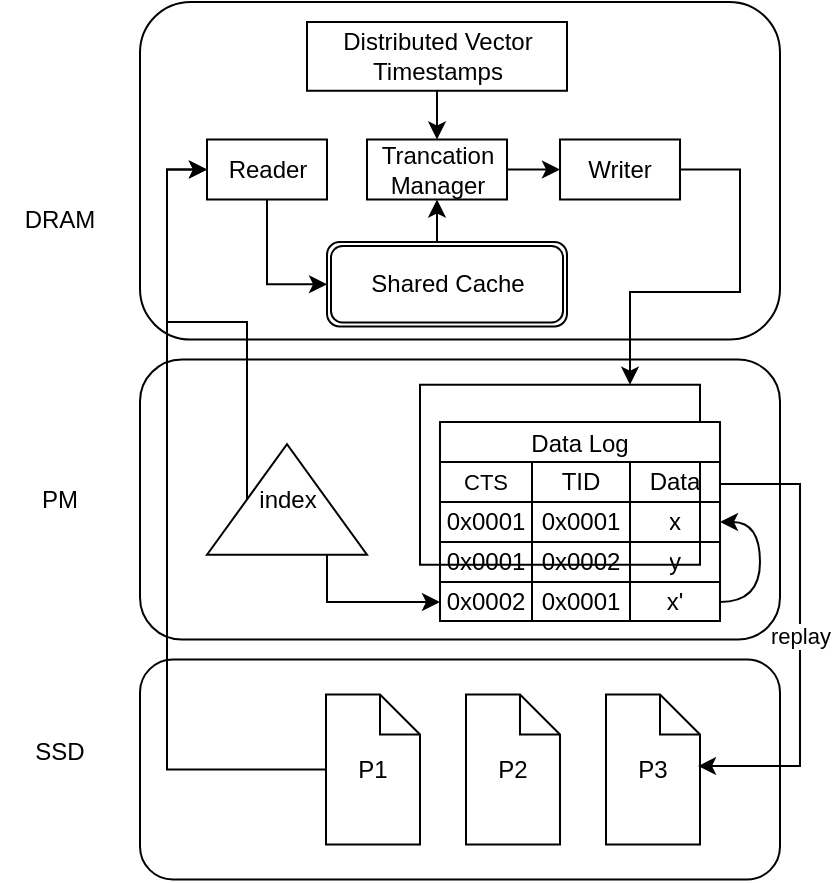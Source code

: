 <mxfile version="21.2.2" type="github">
  <diagram name="Page-1" id="Ws0cCQXUffauceehro2Z">
    <mxGraphModel dx="1434" dy="760" grid="1" gridSize="10" guides="1" tooltips="1" connect="1" arrows="1" fold="1" page="1" pageScale="1" pageWidth="827" pageHeight="1169" math="0" shadow="0">
      <root>
        <mxCell id="0" />
        <mxCell id="1" parent="0" />
        <mxCell id="FkUGdj84X0FjytMbgvNv-40" value="" style="rounded=1;whiteSpace=wrap;html=1;" vertex="1" parent="1">
          <mxGeometry x="80" y="170" width="320" height="168.75" as="geometry" />
        </mxCell>
        <mxCell id="FkUGdj84X0FjytMbgvNv-41" value="" style="rounded=1;whiteSpace=wrap;html=1;" vertex="1" parent="1">
          <mxGeometry x="80" y="348.75" width="320" height="140" as="geometry" />
        </mxCell>
        <mxCell id="FkUGdj84X0FjytMbgvNv-42" value="" style="rounded=1;whiteSpace=wrap;html=1;" vertex="1" parent="1">
          <mxGeometry x="80" y="498.75" width="320" height="110" as="geometry" />
        </mxCell>
        <mxCell id="FkUGdj84X0FjytMbgvNv-216" style="edgeStyle=orthogonalEdgeStyle;rounded=0;orthogonalLoop=1;jettySize=auto;html=1;exitX=1;exitY=0.5;exitDx=0;exitDy=0;entryX=1;entryY=0.5;entryDx=0;entryDy=0;curved=1;" edge="1" parent="1" source="FkUGdj84X0FjytMbgvNv-117" target="FkUGdj84X0FjytMbgvNv-113">
          <mxGeometry relative="1" as="geometry" />
        </mxCell>
        <mxCell id="FkUGdj84X0FjytMbgvNv-202" style="edgeStyle=orthogonalEdgeStyle;rounded=0;orthogonalLoop=1;jettySize=auto;html=1;exitX=0.5;exitY=1;exitDx=0;exitDy=0;entryX=0;entryY=0.5;entryDx=0;entryDy=0;" edge="1" parent="1" source="FkUGdj84X0FjytMbgvNv-43" target="FkUGdj84X0FjytMbgvNv-193">
          <mxGeometry relative="1" as="geometry" />
        </mxCell>
        <mxCell id="FkUGdj84X0FjytMbgvNv-43" value="Reader" style="rounded=0;whiteSpace=wrap;html=1;" vertex="1" parent="1">
          <mxGeometry x="113.5" y="238.75" width="60" height="30" as="geometry" />
        </mxCell>
        <mxCell id="FkUGdj84X0FjytMbgvNv-204" style="edgeStyle=orthogonalEdgeStyle;rounded=0;orthogonalLoop=1;jettySize=auto;html=1;exitX=1;exitY=0.5;exitDx=0;exitDy=0;entryX=0;entryY=0.5;entryDx=0;entryDy=0;" edge="1" parent="1" source="FkUGdj84X0FjytMbgvNv-44" target="FkUGdj84X0FjytMbgvNv-45">
          <mxGeometry relative="1" as="geometry" />
        </mxCell>
        <mxCell id="FkUGdj84X0FjytMbgvNv-44" value="Trancation Manager" style="rounded=0;whiteSpace=wrap;html=1;" vertex="1" parent="1">
          <mxGeometry x="193.5" y="238.75" width="70" height="30" as="geometry" />
        </mxCell>
        <mxCell id="FkUGdj84X0FjytMbgvNv-206" style="edgeStyle=orthogonalEdgeStyle;rounded=0;orthogonalLoop=1;jettySize=auto;html=1;exitX=1;exitY=0.5;exitDx=0;exitDy=0;entryX=0.75;entryY=0;entryDx=0;entryDy=0;" edge="1" parent="1" source="FkUGdj84X0FjytMbgvNv-45" target="FkUGdj84X0FjytMbgvNv-185">
          <mxGeometry relative="1" as="geometry">
            <Array as="points">
              <mxPoint x="380" y="254" />
              <mxPoint x="380" y="315" />
              <mxPoint x="325" y="315" />
            </Array>
          </mxGeometry>
        </mxCell>
        <mxCell id="FkUGdj84X0FjytMbgvNv-45" value="Writer" style="rounded=0;whiteSpace=wrap;html=1;" vertex="1" parent="1">
          <mxGeometry x="290" y="238.75" width="60" height="30" as="geometry" />
        </mxCell>
        <mxCell id="FkUGdj84X0FjytMbgvNv-52" value="P3" style="shape=note;size=20;whiteSpace=wrap;html=1;" vertex="1" parent="1">
          <mxGeometry x="313" y="516.25" width="47" height="75" as="geometry" />
        </mxCell>
        <mxCell id="FkUGdj84X0FjytMbgvNv-54" value="P2" style="shape=note;size=20;whiteSpace=wrap;html=1;" vertex="1" parent="1">
          <mxGeometry x="243" y="516.25" width="47" height="75" as="geometry" />
        </mxCell>
        <mxCell id="FkUGdj84X0FjytMbgvNv-185" value="" style="rounded=0;whiteSpace=wrap;html=1;" vertex="1" parent="1">
          <mxGeometry x="220" y="361.37" width="140" height="90" as="geometry" />
        </mxCell>
        <mxCell id="FkUGdj84X0FjytMbgvNv-108" value="Data Log" style="shape=table;startSize=20;container=1;collapsible=0;childLayout=tableLayout;strokeColor=default;fontSize=12;labelBorderColor=none;labelBackgroundColor=none;" vertex="1" parent="1">
          <mxGeometry x="230" y="380" width="140" height="99.5" as="geometry" />
        </mxCell>
        <mxCell id="FkUGdj84X0FjytMbgvNv-109" value="" style="shape=tableRow;horizontal=0;startSize=0;swimlaneHead=0;swimlaneBody=0;strokeColor=inherit;top=0;left=0;bottom=0;right=0;collapsible=0;dropTarget=0;fillColor=none;points=[[0,0.5],[1,0.5]];portConstraint=eastwest;fontSize=12;" vertex="1" parent="FkUGdj84X0FjytMbgvNv-108">
          <mxGeometry y="20" width="140" height="20" as="geometry" />
        </mxCell>
        <mxCell id="FkUGdj84X0FjytMbgvNv-110" value="&lt;font style=&quot;font-size: 11px;&quot;&gt;CTS&lt;/font&gt;" style="shape=partialRectangle;html=1;whiteSpace=wrap;connectable=0;strokeColor=inherit;overflow=hidden;fillColor=none;top=0;left=0;bottom=0;right=0;pointerEvents=1;fontSize=12;" vertex="1" parent="FkUGdj84X0FjytMbgvNv-109">
          <mxGeometry width="46" height="20" as="geometry">
            <mxRectangle width="46" height="20" as="alternateBounds" />
          </mxGeometry>
        </mxCell>
        <mxCell id="FkUGdj84X0FjytMbgvNv-111" value="&lt;font style=&quot;font-size: 12px;&quot;&gt;TID&lt;/font&gt;" style="shape=partialRectangle;html=1;whiteSpace=wrap;connectable=0;strokeColor=inherit;overflow=hidden;fillColor=none;top=0;left=0;bottom=0;right=0;pointerEvents=1;fontSize=12;" vertex="1" parent="FkUGdj84X0FjytMbgvNv-109">
          <mxGeometry x="46" width="49" height="20" as="geometry">
            <mxRectangle width="49" height="20" as="alternateBounds" />
          </mxGeometry>
        </mxCell>
        <mxCell id="FkUGdj84X0FjytMbgvNv-112" value="Data" style="shape=partialRectangle;html=1;whiteSpace=wrap;connectable=0;strokeColor=inherit;overflow=hidden;fillColor=none;top=0;left=0;bottom=0;right=0;pointerEvents=1;fontSize=12;" vertex="1" parent="FkUGdj84X0FjytMbgvNv-109">
          <mxGeometry x="95" width="45" height="20" as="geometry">
            <mxRectangle width="45" height="20" as="alternateBounds" />
          </mxGeometry>
        </mxCell>
        <mxCell id="FkUGdj84X0FjytMbgvNv-113" value="" style="shape=tableRow;horizontal=0;startSize=0;swimlaneHead=0;swimlaneBody=0;strokeColor=inherit;top=0;left=0;bottom=0;right=0;collapsible=0;dropTarget=0;fillColor=none;points=[[0,0.5],[1,0.5]];portConstraint=eastwest;fontSize=12;" vertex="1" parent="FkUGdj84X0FjytMbgvNv-108">
          <mxGeometry y="40" width="140" height="20" as="geometry" />
        </mxCell>
        <mxCell id="FkUGdj84X0FjytMbgvNv-114" value="0x0001" style="shape=partialRectangle;html=1;whiteSpace=wrap;connectable=0;strokeColor=inherit;overflow=hidden;fillColor=none;top=0;left=0;bottom=0;right=0;pointerEvents=1;fontSize=12;" vertex="1" parent="FkUGdj84X0FjytMbgvNv-113">
          <mxGeometry width="46" height="20" as="geometry">
            <mxRectangle width="46" height="20" as="alternateBounds" />
          </mxGeometry>
        </mxCell>
        <mxCell id="FkUGdj84X0FjytMbgvNv-115" value="0x0001" style="shape=partialRectangle;html=1;whiteSpace=wrap;connectable=0;strokeColor=inherit;overflow=hidden;fillColor=none;top=0;left=0;bottom=0;right=0;pointerEvents=1;fontSize=12;" vertex="1" parent="FkUGdj84X0FjytMbgvNv-113">
          <mxGeometry x="46" width="49" height="20" as="geometry">
            <mxRectangle width="49" height="20" as="alternateBounds" />
          </mxGeometry>
        </mxCell>
        <mxCell id="FkUGdj84X0FjytMbgvNv-116" value="x" style="shape=partialRectangle;html=1;whiteSpace=wrap;connectable=0;strokeColor=inherit;overflow=hidden;fillColor=none;top=0;left=0;bottom=0;right=0;pointerEvents=1;fontSize=12;" vertex="1" parent="FkUGdj84X0FjytMbgvNv-113">
          <mxGeometry x="95" width="45" height="20" as="geometry">
            <mxRectangle width="45" height="20" as="alternateBounds" />
          </mxGeometry>
        </mxCell>
        <mxCell id="FkUGdj84X0FjytMbgvNv-145" value="" style="shape=tableRow;horizontal=0;startSize=0;swimlaneHead=0;swimlaneBody=0;strokeColor=inherit;top=0;left=0;bottom=0;right=0;collapsible=0;dropTarget=0;fillColor=none;points=[[0,0.5],[1,0.5]];portConstraint=eastwest;fontSize=12;" vertex="1" parent="FkUGdj84X0FjytMbgvNv-108">
          <mxGeometry y="60" width="140" height="20" as="geometry" />
        </mxCell>
        <mxCell id="FkUGdj84X0FjytMbgvNv-146" value="0x0001" style="shape=partialRectangle;html=1;whiteSpace=wrap;connectable=0;strokeColor=inherit;overflow=hidden;fillColor=none;top=0;left=0;bottom=0;right=0;pointerEvents=1;fontSize=12;" vertex="1" parent="FkUGdj84X0FjytMbgvNv-145">
          <mxGeometry width="46" height="20" as="geometry">
            <mxRectangle width="46" height="20" as="alternateBounds" />
          </mxGeometry>
        </mxCell>
        <mxCell id="FkUGdj84X0FjytMbgvNv-147" value="0x0002" style="shape=partialRectangle;html=1;whiteSpace=wrap;connectable=0;strokeColor=inherit;overflow=hidden;fillColor=none;top=0;left=0;bottom=0;right=0;pointerEvents=1;fontSize=12;" vertex="1" parent="FkUGdj84X0FjytMbgvNv-145">
          <mxGeometry x="46" width="49" height="20" as="geometry">
            <mxRectangle width="49" height="20" as="alternateBounds" />
          </mxGeometry>
        </mxCell>
        <mxCell id="FkUGdj84X0FjytMbgvNv-148" value="y" style="shape=partialRectangle;html=1;whiteSpace=wrap;connectable=0;strokeColor=inherit;overflow=hidden;fillColor=none;top=0;left=0;bottom=0;right=0;pointerEvents=1;fontSize=12;" vertex="1" parent="FkUGdj84X0FjytMbgvNv-145">
          <mxGeometry x="95" width="45" height="20" as="geometry">
            <mxRectangle width="45" height="20" as="alternateBounds" />
          </mxGeometry>
        </mxCell>
        <mxCell id="FkUGdj84X0FjytMbgvNv-117" value="" style="shape=tableRow;horizontal=0;startSize=0;swimlaneHead=0;swimlaneBody=0;strokeColor=inherit;top=0;left=0;bottom=0;right=0;collapsible=0;dropTarget=0;fillColor=none;points=[[0,0.5],[1,0.5]];portConstraint=eastwest;fontSize=12;" vertex="1" parent="FkUGdj84X0FjytMbgvNv-108">
          <mxGeometry y="80" width="140" height="20" as="geometry" />
        </mxCell>
        <mxCell id="FkUGdj84X0FjytMbgvNv-118" value="0x0002" style="shape=partialRectangle;html=1;whiteSpace=wrap;connectable=0;strokeColor=inherit;overflow=hidden;fillColor=none;top=0;left=0;bottom=0;right=0;pointerEvents=1;fontSize=12;" vertex="1" parent="FkUGdj84X0FjytMbgvNv-117">
          <mxGeometry width="46" height="20" as="geometry">
            <mxRectangle width="46" height="20" as="alternateBounds" />
          </mxGeometry>
        </mxCell>
        <mxCell id="FkUGdj84X0FjytMbgvNv-119" value="0x0001" style="shape=partialRectangle;html=1;whiteSpace=wrap;connectable=0;strokeColor=inherit;overflow=hidden;fillColor=none;top=0;left=0;bottom=0;right=0;pointerEvents=1;fontSize=12;" vertex="1" parent="FkUGdj84X0FjytMbgvNv-117">
          <mxGeometry x="46" width="49" height="20" as="geometry">
            <mxRectangle width="49" height="20" as="alternateBounds" />
          </mxGeometry>
        </mxCell>
        <mxCell id="FkUGdj84X0FjytMbgvNv-120" value="x&#39;" style="shape=partialRectangle;html=1;whiteSpace=wrap;connectable=0;strokeColor=inherit;overflow=hidden;fillColor=none;top=0;left=0;bottom=0;right=0;pointerEvents=1;fontSize=12;" vertex="1" parent="FkUGdj84X0FjytMbgvNv-117">
          <mxGeometry x="95" width="45" height="20" as="geometry">
            <mxRectangle width="45" height="20" as="alternateBounds" />
          </mxGeometry>
        </mxCell>
        <mxCell id="FkUGdj84X0FjytMbgvNv-196" style="edgeStyle=orthogonalEdgeStyle;rounded=0;orthogonalLoop=1;jettySize=auto;html=1;exitX=0.5;exitY=0;exitDx=0;exitDy=0;entryX=0;entryY=0.5;entryDx=0;entryDy=0;" edge="1" parent="1" source="FkUGdj84X0FjytMbgvNv-187" target="FkUGdj84X0FjytMbgvNv-43">
          <mxGeometry relative="1" as="geometry" />
        </mxCell>
        <mxCell id="FkUGdj84X0FjytMbgvNv-201" style="edgeStyle=orthogonalEdgeStyle;rounded=0;orthogonalLoop=1;jettySize=auto;html=1;exitX=0;exitY=0.75;exitDx=0;exitDy=0;entryX=0;entryY=0.5;entryDx=0;entryDy=0;" edge="1" parent="1" source="FkUGdj84X0FjytMbgvNv-187" target="FkUGdj84X0FjytMbgvNv-117">
          <mxGeometry relative="1" as="geometry" />
        </mxCell>
        <mxCell id="FkUGdj84X0FjytMbgvNv-187" value="index" style="triangle;whiteSpace=wrap;html=1;direction=north;" vertex="1" parent="1">
          <mxGeometry x="113.5" y="391.12" width="80" height="55.25" as="geometry" />
        </mxCell>
        <mxCell id="FkUGdj84X0FjytMbgvNv-197" style="edgeStyle=orthogonalEdgeStyle;rounded=0;orthogonalLoop=1;jettySize=auto;html=1;exitX=0;exitY=0.5;exitDx=0;exitDy=0;exitPerimeter=0;entryX=0;entryY=0.5;entryDx=0;entryDy=0;" edge="1" parent="1" source="FkUGdj84X0FjytMbgvNv-192" target="FkUGdj84X0FjytMbgvNv-43">
          <mxGeometry relative="1" as="geometry" />
        </mxCell>
        <mxCell id="FkUGdj84X0FjytMbgvNv-192" value="P1" style="shape=note;size=20;whiteSpace=wrap;html=1;" vertex="1" parent="1">
          <mxGeometry x="173" y="516.25" width="47" height="75" as="geometry" />
        </mxCell>
        <mxCell id="FkUGdj84X0FjytMbgvNv-203" style="edgeStyle=orthogonalEdgeStyle;rounded=0;orthogonalLoop=1;jettySize=auto;html=1;exitX=0.5;exitY=0;exitDx=0;exitDy=0;entryX=0.5;entryY=1;entryDx=0;entryDy=0;" edge="1" parent="1" source="FkUGdj84X0FjytMbgvNv-193" target="FkUGdj84X0FjytMbgvNv-44">
          <mxGeometry relative="1" as="geometry" />
        </mxCell>
        <mxCell id="FkUGdj84X0FjytMbgvNv-193" value="Shared Cache" style="shape=ext;double=1;rounded=1;whiteSpace=wrap;html=1;" vertex="1" parent="1">
          <mxGeometry x="173.5" y="290" width="120" height="42.24" as="geometry" />
        </mxCell>
        <mxCell id="FkUGdj84X0FjytMbgvNv-208" value="replay" style="edgeStyle=orthogonalEdgeStyle;rounded=0;orthogonalLoop=1;jettySize=auto;html=1;exitX=1;exitY=0.5;exitDx=0;exitDy=0;entryX=0.979;entryY=0.477;entryDx=0;entryDy=0;entryPerimeter=0;" edge="1" parent="1" source="FkUGdj84X0FjytMbgvNv-109" target="FkUGdj84X0FjytMbgvNv-52">
          <mxGeometry relative="1" as="geometry">
            <Array as="points">
              <mxPoint x="410" y="411" />
              <mxPoint x="410" y="552" />
            </Array>
          </mxGeometry>
        </mxCell>
        <mxCell id="FkUGdj84X0FjytMbgvNv-209" value="DRAM" style="text;html=1;strokeColor=none;fillColor=none;align=center;verticalAlign=middle;whiteSpace=wrap;rounded=0;" vertex="1" parent="1">
          <mxGeometry x="10" y="264.38" width="60" height="30" as="geometry" />
        </mxCell>
        <mxCell id="FkUGdj84X0FjytMbgvNv-210" value="PM" style="text;html=1;strokeColor=none;fillColor=none;align=center;verticalAlign=middle;whiteSpace=wrap;rounded=0;" vertex="1" parent="1">
          <mxGeometry x="10" y="403.75" width="60" height="30" as="geometry" />
        </mxCell>
        <mxCell id="FkUGdj84X0FjytMbgvNv-211" value="SSD" style="text;html=1;strokeColor=none;fillColor=none;align=center;verticalAlign=middle;whiteSpace=wrap;rounded=0;" vertex="1" parent="1">
          <mxGeometry x="10" y="530" width="60" height="30" as="geometry" />
        </mxCell>
        <mxCell id="FkUGdj84X0FjytMbgvNv-214" style="rounded=0;orthogonalLoop=1;jettySize=auto;html=1;entryX=0.5;entryY=0;entryDx=0;entryDy=0;exitX=0.5;exitY=1;exitDx=0;exitDy=0;" edge="1" parent="1" source="FkUGdj84X0FjytMbgvNv-213" target="FkUGdj84X0FjytMbgvNv-44">
          <mxGeometry relative="1" as="geometry">
            <mxPoint x="229" y="220" as="sourcePoint" />
          </mxGeometry>
        </mxCell>
        <mxCell id="FkUGdj84X0FjytMbgvNv-213" value="Distributed Vector Timestamps" style="rounded=0;whiteSpace=wrap;html=1;" vertex="1" parent="1">
          <mxGeometry x="163.5" y="180" width="130" height="34.38" as="geometry" />
        </mxCell>
      </root>
    </mxGraphModel>
  </diagram>
</mxfile>
